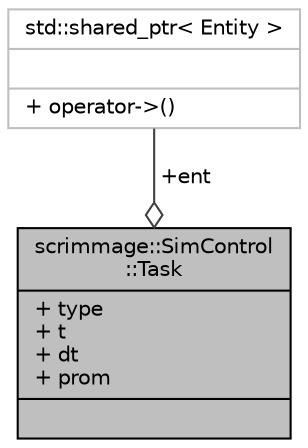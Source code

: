 digraph "scrimmage::SimControl::Task"
{
 // LATEX_PDF_SIZE
  edge [fontname="Helvetica",fontsize="10",labelfontname="Helvetica",labelfontsize="10"];
  node [fontname="Helvetica",fontsize="10",shape=record];
  Node1 [label="{scrimmage::SimControl\l::Task\n|+ type\l+ t\l+ dt\l+ prom\l|}",height=0.2,width=0.4,color="black", fillcolor="grey75", style="filled", fontcolor="black",tooltip=" "];
  Node2 -> Node1 [color="grey25",fontsize="10",style="solid",label=" +ent" ,arrowhead="odiamond",fontname="Helvetica"];
  Node2 [label="{std::shared_ptr\< Entity \>\n||+ operator-\>()\l}",height=0.2,width=0.4,color="grey75", fillcolor="white", style="filled",tooltip=" "];
}
